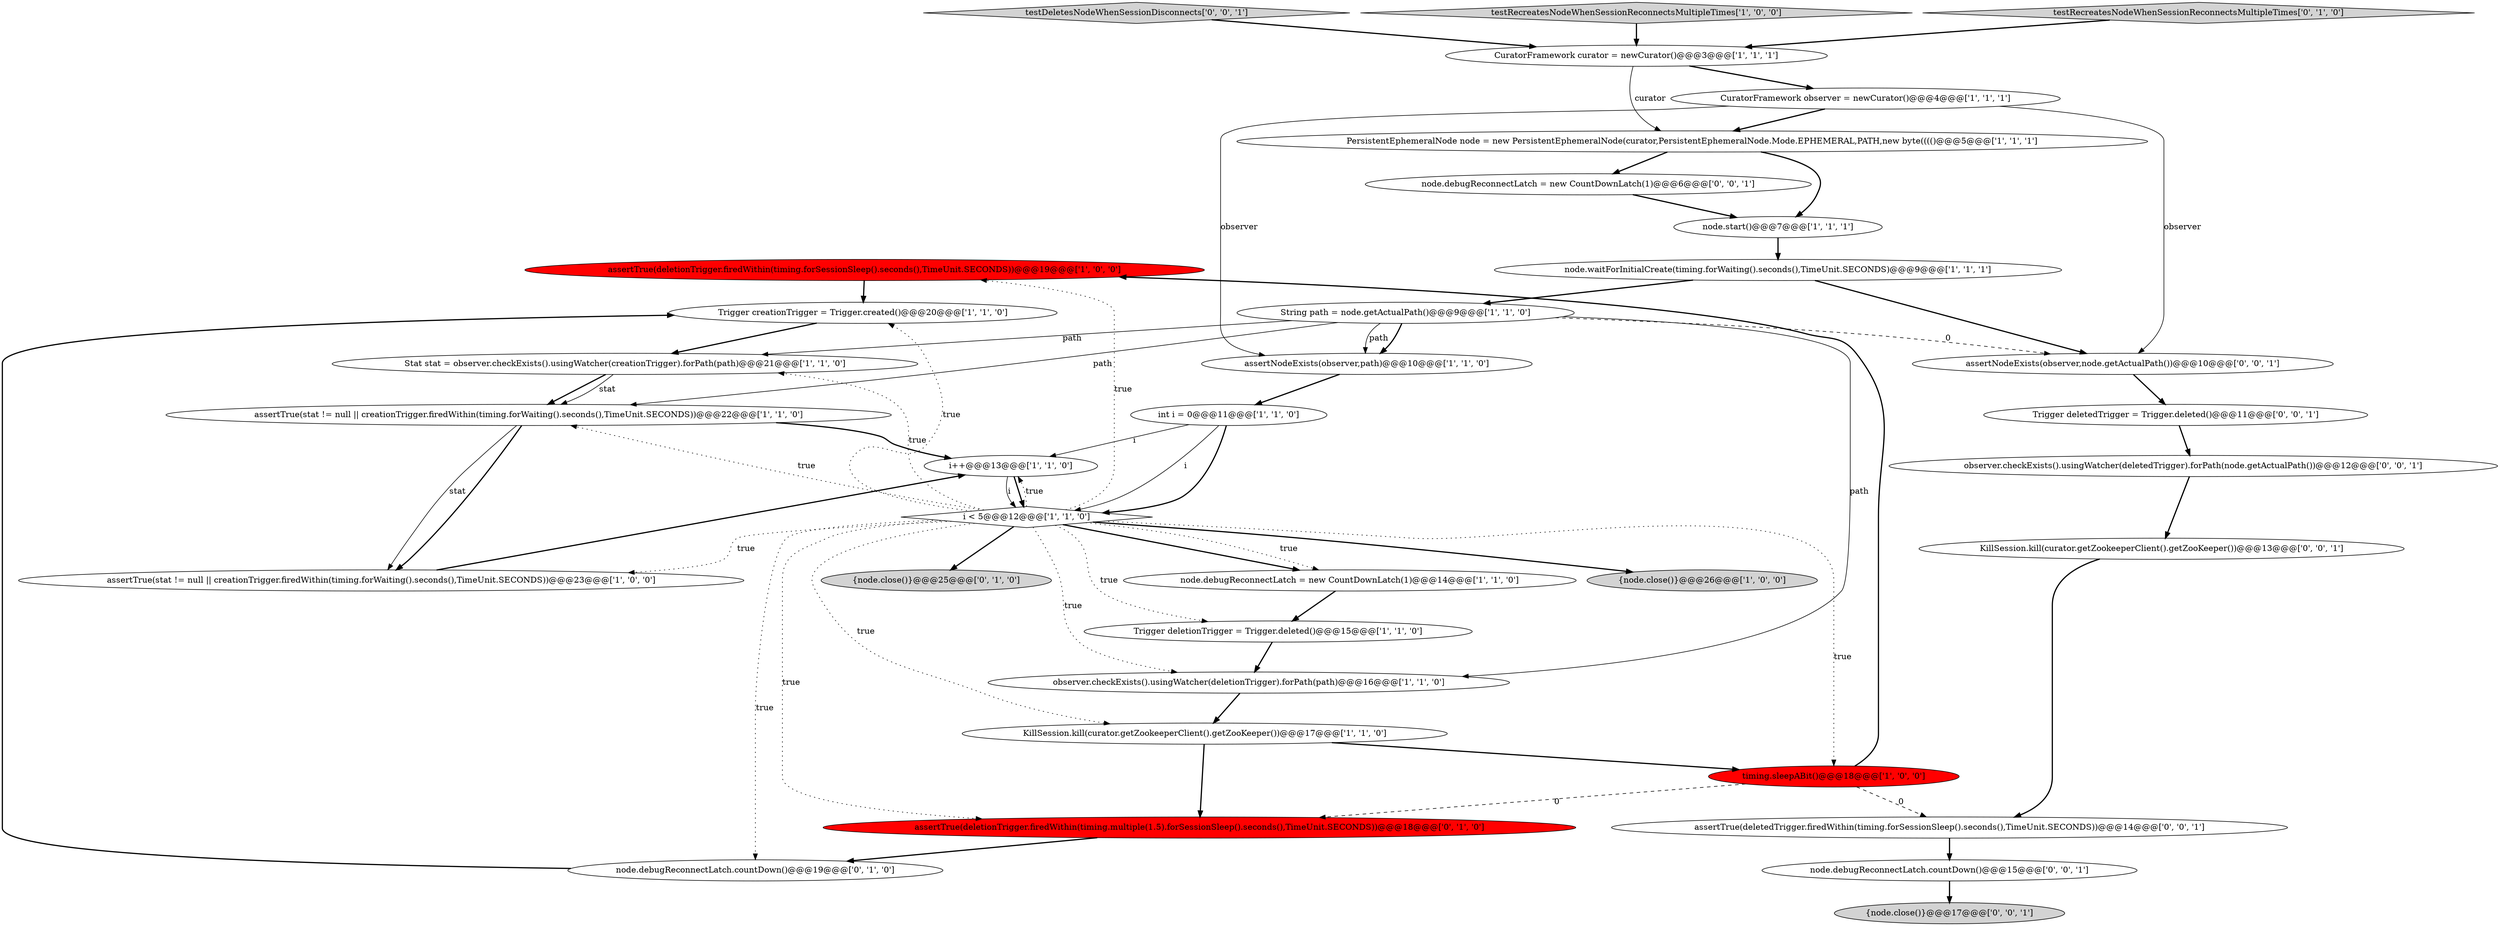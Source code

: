 digraph {
12 [style = filled, label = "assertTrue(deletionTrigger.firedWithin(timing.forSessionSleep().seconds(),TimeUnit.SECONDS))@@@19@@@['1', '0', '0']", fillcolor = red, shape = ellipse image = "AAA1AAABBB1BBB"];
4 [style = filled, label = "{node.close()}@@@26@@@['1', '0', '0']", fillcolor = lightgray, shape = ellipse image = "AAA0AAABBB1BBB"];
5 [style = filled, label = "PersistentEphemeralNode node = new PersistentEphemeralNode(curator,PersistentEphemeralNode.Mode.EPHEMERAL,PATH,new byte(((()@@@5@@@['1', '1', '1']", fillcolor = white, shape = ellipse image = "AAA0AAABBB1BBB"];
21 [style = filled, label = "observer.checkExists().usingWatcher(deletionTrigger).forPath(path)@@@16@@@['1', '1', '0']", fillcolor = white, shape = ellipse image = "AAA0AAABBB1BBB"];
14 [style = filled, label = "int i = 0@@@11@@@['1', '1', '0']", fillcolor = white, shape = ellipse image = "AAA0AAABBB1BBB"];
33 [style = filled, label = "KillSession.kill(curator.getZookeeperClient().getZooKeeper())@@@13@@@['0', '0', '1']", fillcolor = white, shape = ellipse image = "AAA0AAABBB3BBB"];
8 [style = filled, label = "assertTrue(stat != null || creationTrigger.firedWithin(timing.forWaiting().seconds(),TimeUnit.SECONDS))@@@22@@@['1', '1', '0']", fillcolor = white, shape = ellipse image = "AAA0AAABBB1BBB"];
30 [style = filled, label = "Trigger deletedTrigger = Trigger.deleted()@@@11@@@['0', '0', '1']", fillcolor = white, shape = ellipse image = "AAA0AAABBB3BBB"];
34 [style = filled, label = "assertTrue(deletedTrigger.firedWithin(timing.forSessionSleep().seconds(),TimeUnit.SECONDS))@@@14@@@['0', '0', '1']", fillcolor = white, shape = ellipse image = "AAA0AAABBB3BBB"];
32 [style = filled, label = "observer.checkExists().usingWatcher(deletedTrigger).forPath(node.getActualPath())@@@12@@@['0', '0', '1']", fillcolor = white, shape = ellipse image = "AAA0AAABBB3BBB"];
27 [style = filled, label = "assertNodeExists(observer,node.getActualPath())@@@10@@@['0', '0', '1']", fillcolor = white, shape = ellipse image = "AAA0AAABBB3BBB"];
11 [style = filled, label = "i++@@@13@@@['1', '1', '0']", fillcolor = white, shape = ellipse image = "AAA0AAABBB1BBB"];
3 [style = filled, label = "i < 5@@@12@@@['1', '1', '0']", fillcolor = white, shape = diamond image = "AAA0AAABBB1BBB"];
26 [style = filled, label = "testDeletesNodeWhenSessionDisconnects['0', '0', '1']", fillcolor = lightgray, shape = diamond image = "AAA0AAABBB3BBB"];
0 [style = filled, label = "Trigger creationTrigger = Trigger.created()@@@20@@@['1', '1', '0']", fillcolor = white, shape = ellipse image = "AAA0AAABBB1BBB"];
24 [style = filled, label = "node.debugReconnectLatch.countDown()@@@19@@@['0', '1', '0']", fillcolor = white, shape = ellipse image = "AAA0AAABBB2BBB"];
19 [style = filled, label = "assertTrue(stat != null || creationTrigger.firedWithin(timing.forWaiting().seconds(),TimeUnit.SECONDS))@@@23@@@['1', '0', '0']", fillcolor = white, shape = ellipse image = "AAA0AAABBB1BBB"];
16 [style = filled, label = "KillSession.kill(curator.getZookeeperClient().getZooKeeper())@@@17@@@['1', '1', '0']", fillcolor = white, shape = ellipse image = "AAA0AAABBB1BBB"];
28 [style = filled, label = "node.debugReconnectLatch = new CountDownLatch(1)@@@6@@@['0', '0', '1']", fillcolor = white, shape = ellipse image = "AAA0AAABBB3BBB"];
9 [style = filled, label = "timing.sleepABit()@@@18@@@['1', '0', '0']", fillcolor = red, shape = ellipse image = "AAA1AAABBB1BBB"];
18 [style = filled, label = "node.debugReconnectLatch = new CountDownLatch(1)@@@14@@@['1', '1', '0']", fillcolor = white, shape = ellipse image = "AAA0AAABBB1BBB"];
22 [style = filled, label = "{node.close()}@@@25@@@['0', '1', '0']", fillcolor = lightgray, shape = ellipse image = "AAA0AAABBB2BBB"];
13 [style = filled, label = "testRecreatesNodeWhenSessionReconnectsMultipleTimes['1', '0', '0']", fillcolor = lightgray, shape = diamond image = "AAA0AAABBB1BBB"];
29 [style = filled, label = "{node.close()}@@@17@@@['0', '0', '1']", fillcolor = lightgray, shape = ellipse image = "AAA0AAABBB3BBB"];
31 [style = filled, label = "node.debugReconnectLatch.countDown()@@@15@@@['0', '0', '1']", fillcolor = white, shape = ellipse image = "AAA0AAABBB3BBB"];
2 [style = filled, label = "String path = node.getActualPath()@@@9@@@['1', '1', '0']", fillcolor = white, shape = ellipse image = "AAA0AAABBB1BBB"];
6 [style = filled, label = "Trigger deletionTrigger = Trigger.deleted()@@@15@@@['1', '1', '0']", fillcolor = white, shape = ellipse image = "AAA0AAABBB1BBB"];
1 [style = filled, label = "CuratorFramework curator = newCurator()@@@3@@@['1', '1', '1']", fillcolor = white, shape = ellipse image = "AAA0AAABBB1BBB"];
20 [style = filled, label = "node.waitForInitialCreate(timing.forWaiting().seconds(),TimeUnit.SECONDS)@@@9@@@['1', '1', '1']", fillcolor = white, shape = ellipse image = "AAA0AAABBB1BBB"];
25 [style = filled, label = "testRecreatesNodeWhenSessionReconnectsMultipleTimes['0', '1', '0']", fillcolor = lightgray, shape = diamond image = "AAA0AAABBB2BBB"];
10 [style = filled, label = "Stat stat = observer.checkExists().usingWatcher(creationTrigger).forPath(path)@@@21@@@['1', '1', '0']", fillcolor = white, shape = ellipse image = "AAA0AAABBB1BBB"];
7 [style = filled, label = "assertNodeExists(observer,path)@@@10@@@['1', '1', '0']", fillcolor = white, shape = ellipse image = "AAA0AAABBB1BBB"];
23 [style = filled, label = "assertTrue(deletionTrigger.firedWithin(timing.multiple(1.5).forSessionSleep().seconds(),TimeUnit.SECONDS))@@@18@@@['0', '1', '0']", fillcolor = red, shape = ellipse image = "AAA1AAABBB2BBB"];
17 [style = filled, label = "node.start()@@@7@@@['1', '1', '1']", fillcolor = white, shape = ellipse image = "AAA0AAABBB1BBB"];
15 [style = filled, label = "CuratorFramework observer = newCurator()@@@4@@@['1', '1', '1']", fillcolor = white, shape = ellipse image = "AAA0AAABBB1BBB"];
3->11 [style = dotted, label="true"];
14->3 [style = bold, label=""];
15->27 [style = solid, label="observer"];
25->1 [style = bold, label=""];
2->10 [style = solid, label="path"];
8->19 [style = bold, label=""];
6->21 [style = bold, label=""];
24->0 [style = bold, label=""];
1->15 [style = bold, label=""];
27->30 [style = bold, label=""];
26->1 [style = bold, label=""];
3->10 [style = dotted, label="true"];
14->11 [style = solid, label="i"];
2->27 [style = dashed, label="0"];
31->29 [style = bold, label=""];
30->32 [style = bold, label=""];
19->11 [style = bold, label=""];
34->31 [style = bold, label=""];
11->3 [style = solid, label="i"];
8->19 [style = solid, label="stat"];
16->23 [style = bold, label=""];
3->9 [style = dotted, label="true"];
3->6 [style = dotted, label="true"];
5->28 [style = bold, label=""];
2->8 [style = solid, label="path"];
5->17 [style = bold, label=""];
12->0 [style = bold, label=""];
3->4 [style = bold, label=""];
3->22 [style = bold, label=""];
14->3 [style = solid, label="i"];
32->33 [style = bold, label=""];
13->1 [style = bold, label=""];
15->5 [style = bold, label=""];
9->23 [style = dashed, label="0"];
3->24 [style = dotted, label="true"];
9->34 [style = dashed, label="0"];
20->27 [style = bold, label=""];
3->18 [style = bold, label=""];
7->14 [style = bold, label=""];
20->2 [style = bold, label=""];
1->5 [style = solid, label="curator"];
15->7 [style = solid, label="observer"];
0->10 [style = bold, label=""];
23->24 [style = bold, label=""];
3->19 [style = dotted, label="true"];
10->8 [style = bold, label=""];
11->3 [style = bold, label=""];
18->6 [style = bold, label=""];
3->21 [style = dotted, label="true"];
3->12 [style = dotted, label="true"];
3->18 [style = dotted, label="true"];
3->0 [style = dotted, label="true"];
21->16 [style = bold, label=""];
28->17 [style = bold, label=""];
9->12 [style = bold, label=""];
2->7 [style = bold, label=""];
3->16 [style = dotted, label="true"];
3->8 [style = dotted, label="true"];
8->11 [style = bold, label=""];
33->34 [style = bold, label=""];
2->7 [style = solid, label="path"];
2->21 [style = solid, label="path"];
16->9 [style = bold, label=""];
10->8 [style = solid, label="stat"];
17->20 [style = bold, label=""];
3->23 [style = dotted, label="true"];
}

